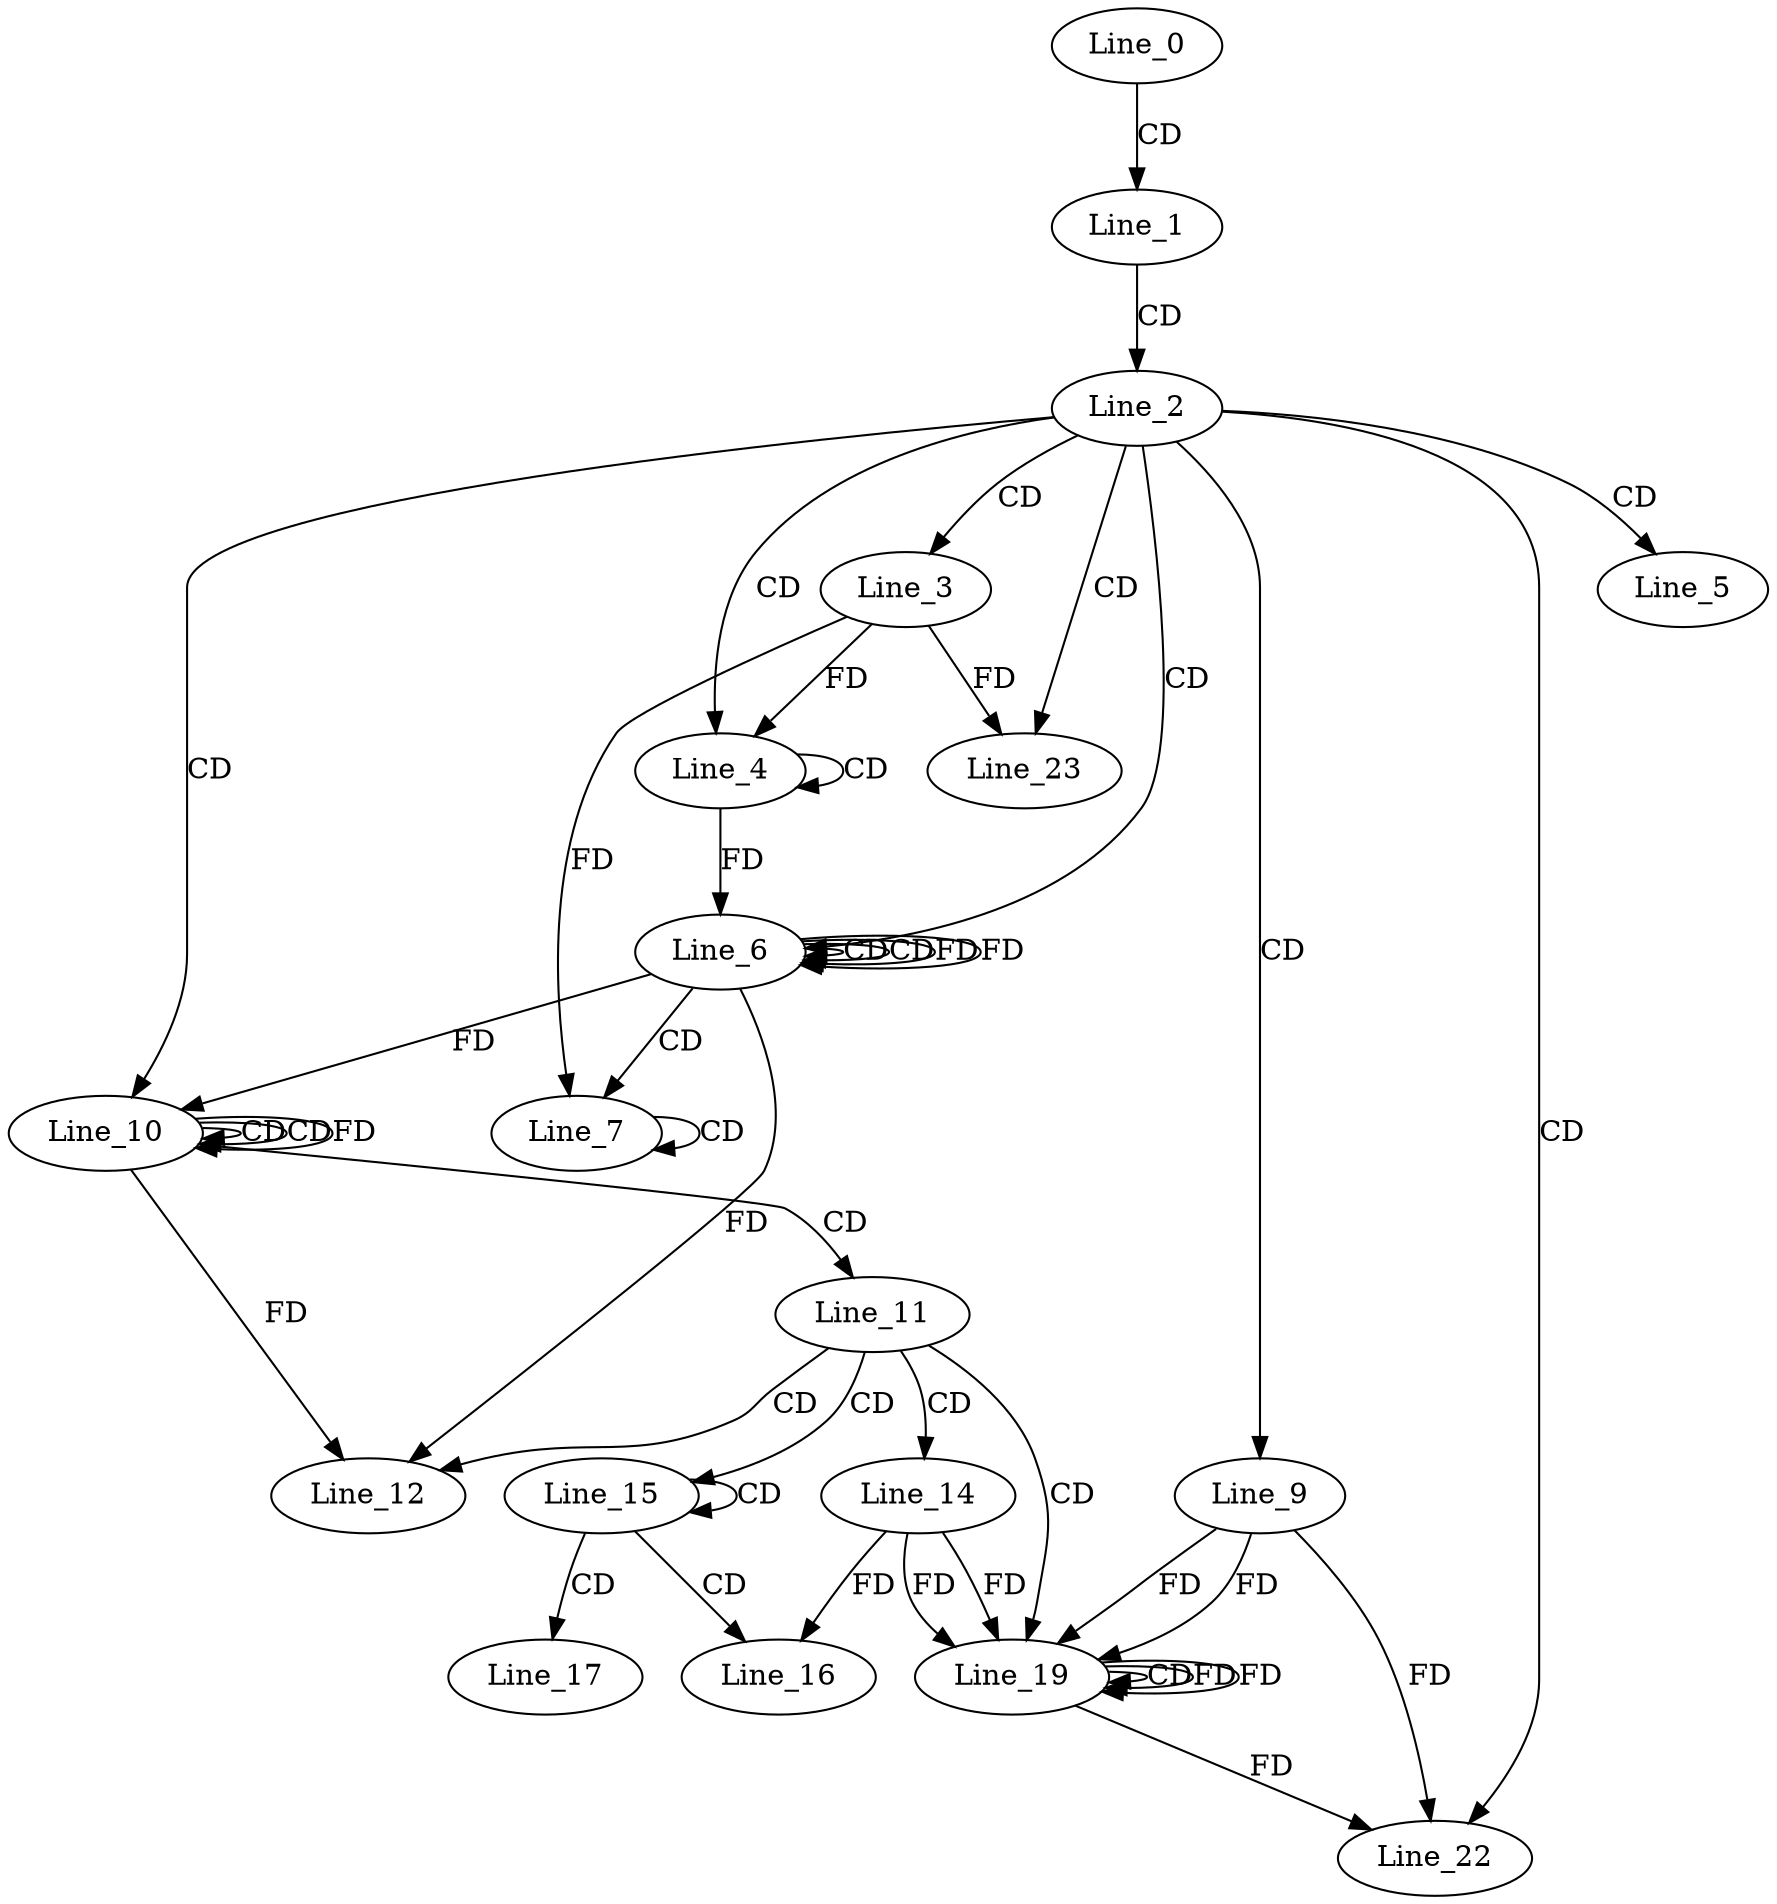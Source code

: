 digraph G {
  Line_0;
  Line_1;
  Line_2;
  Line_3;
  Line_4;
  Line_4;
  Line_5;
  Line_6;
  Line_6;
  Line_6;
  Line_7;
  Line_7;
  Line_9;
  Line_10;
  Line_10;
  Line_11;
  Line_12;
  Line_14;
  Line_15;
  Line_16;
  Line_17;
  Line_19;
  Line_19;
  Line_22;
  Line_23;
  Line_0 -> Line_1 [ label="CD" ];
  Line_1 -> Line_2 [ label="CD" ];
  Line_2 -> Line_3 [ label="CD" ];
  Line_2 -> Line_4 [ label="CD" ];
  Line_4 -> Line_4 [ label="CD" ];
  Line_3 -> Line_4 [ label="FD" ];
  Line_2 -> Line_5 [ label="CD" ];
  Line_2 -> Line_6 [ label="CD" ];
  Line_6 -> Line_6 [ label="CD" ];
  Line_4 -> Line_6 [ label="FD" ];
  Line_6 -> Line_6 [ label="CD" ];
  Line_6 -> Line_6 [ label="FD" ];
  Line_6 -> Line_7 [ label="CD" ];
  Line_7 -> Line_7 [ label="CD" ];
  Line_3 -> Line_7 [ label="FD" ];
  Line_2 -> Line_9 [ label="CD" ];
  Line_2 -> Line_10 [ label="CD" ];
  Line_10 -> Line_10 [ label="CD" ];
  Line_6 -> Line_10 [ label="FD" ];
  Line_10 -> Line_10 [ label="CD" ];
  Line_10 -> Line_11 [ label="CD" ];
  Line_11 -> Line_12 [ label="CD" ];
  Line_10 -> Line_12 [ label="FD" ];
  Line_6 -> Line_12 [ label="FD" ];
  Line_11 -> Line_14 [ label="CD" ];
  Line_11 -> Line_15 [ label="CD" ];
  Line_15 -> Line_15 [ label="CD" ];
  Line_15 -> Line_16 [ label="CD" ];
  Line_14 -> Line_16 [ label="FD" ];
  Line_15 -> Line_17 [ label="CD" ];
  Line_11 -> Line_19 [ label="CD" ];
  Line_14 -> Line_19 [ label="FD" ];
  Line_9 -> Line_19 [ label="FD" ];
  Line_19 -> Line_19 [ label="CD" ];
  Line_19 -> Line_19 [ label="FD" ];
  Line_9 -> Line_19 [ label="FD" ];
  Line_14 -> Line_19 [ label="FD" ];
  Line_2 -> Line_22 [ label="CD" ];
  Line_19 -> Line_22 [ label="FD" ];
  Line_9 -> Line_22 [ label="FD" ];
  Line_2 -> Line_23 [ label="CD" ];
  Line_3 -> Line_23 [ label="FD" ];
  Line_6 -> Line_6 [ label="FD" ];
  Line_10 -> Line_10 [ label="FD" ];
  Line_19 -> Line_19 [ label="FD" ];
}
